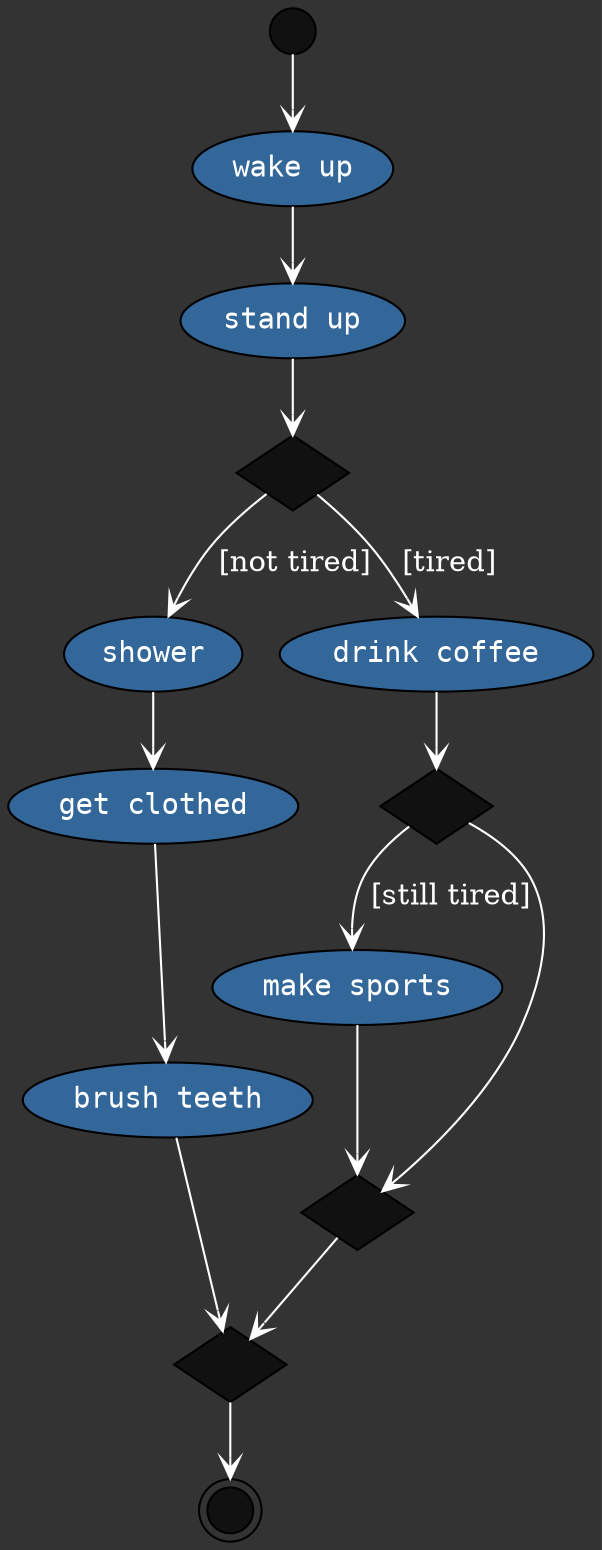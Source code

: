 digraph  {
graph [bgcolor="#333333"]
node [fontcolor="white" fontname="Courier" shape="oval" fillcolor="#336699" style="filled"]
edge [arrowhead="open" color="white" fontcolor="white" splines="curved"]
"#start"[label="" style="filled" fillcolor="#111111" height="0.3" shape="circle"]
"#start"->"wake up"
"stand up"
"stand up"->"cond_5577006791947779410"
"shower"
"shower"->"get clothed"
"get clothed"
"get clothed"->"brush teeth"
"join_5577006791947779410"[shape="diamond" label="" fillcolor="#111111"]
"join_5577006791947779410"->"#end"
"#end"[fillcolor="#111111" height="0.3" shape="doublecircle" label="" style="filled"]
"wake up"
"wake up"->"stand up"
"cond_5577006791947779410"[shape="diamond" label="" fillcolor="#111111"]
"cond_5577006791947779410"->"shower"[label=" [not tired]"]
"cond_5577006791947779410"->"drink coffee"[label=" [tired]"]
"brush teeth"
"brush teeth"->"join_5577006791947779410"
"drink coffee"
"drink coffee"->"cond_6129484611666145821"
"cond_6129484611666145821"[shape="diamond" label="" fillcolor="#111111"]
"cond_6129484611666145821"->"make sports"[label=" [still tired]"]
"cond_6129484611666145821"->"join_6129484611666145821"
"make sports"
"make sports"->"join_6129484611666145821"
"join_6129484611666145821"[fillcolor="#111111" shape="diamond" label=""]
"join_6129484611666145821"->"join_5577006791947779410"
}